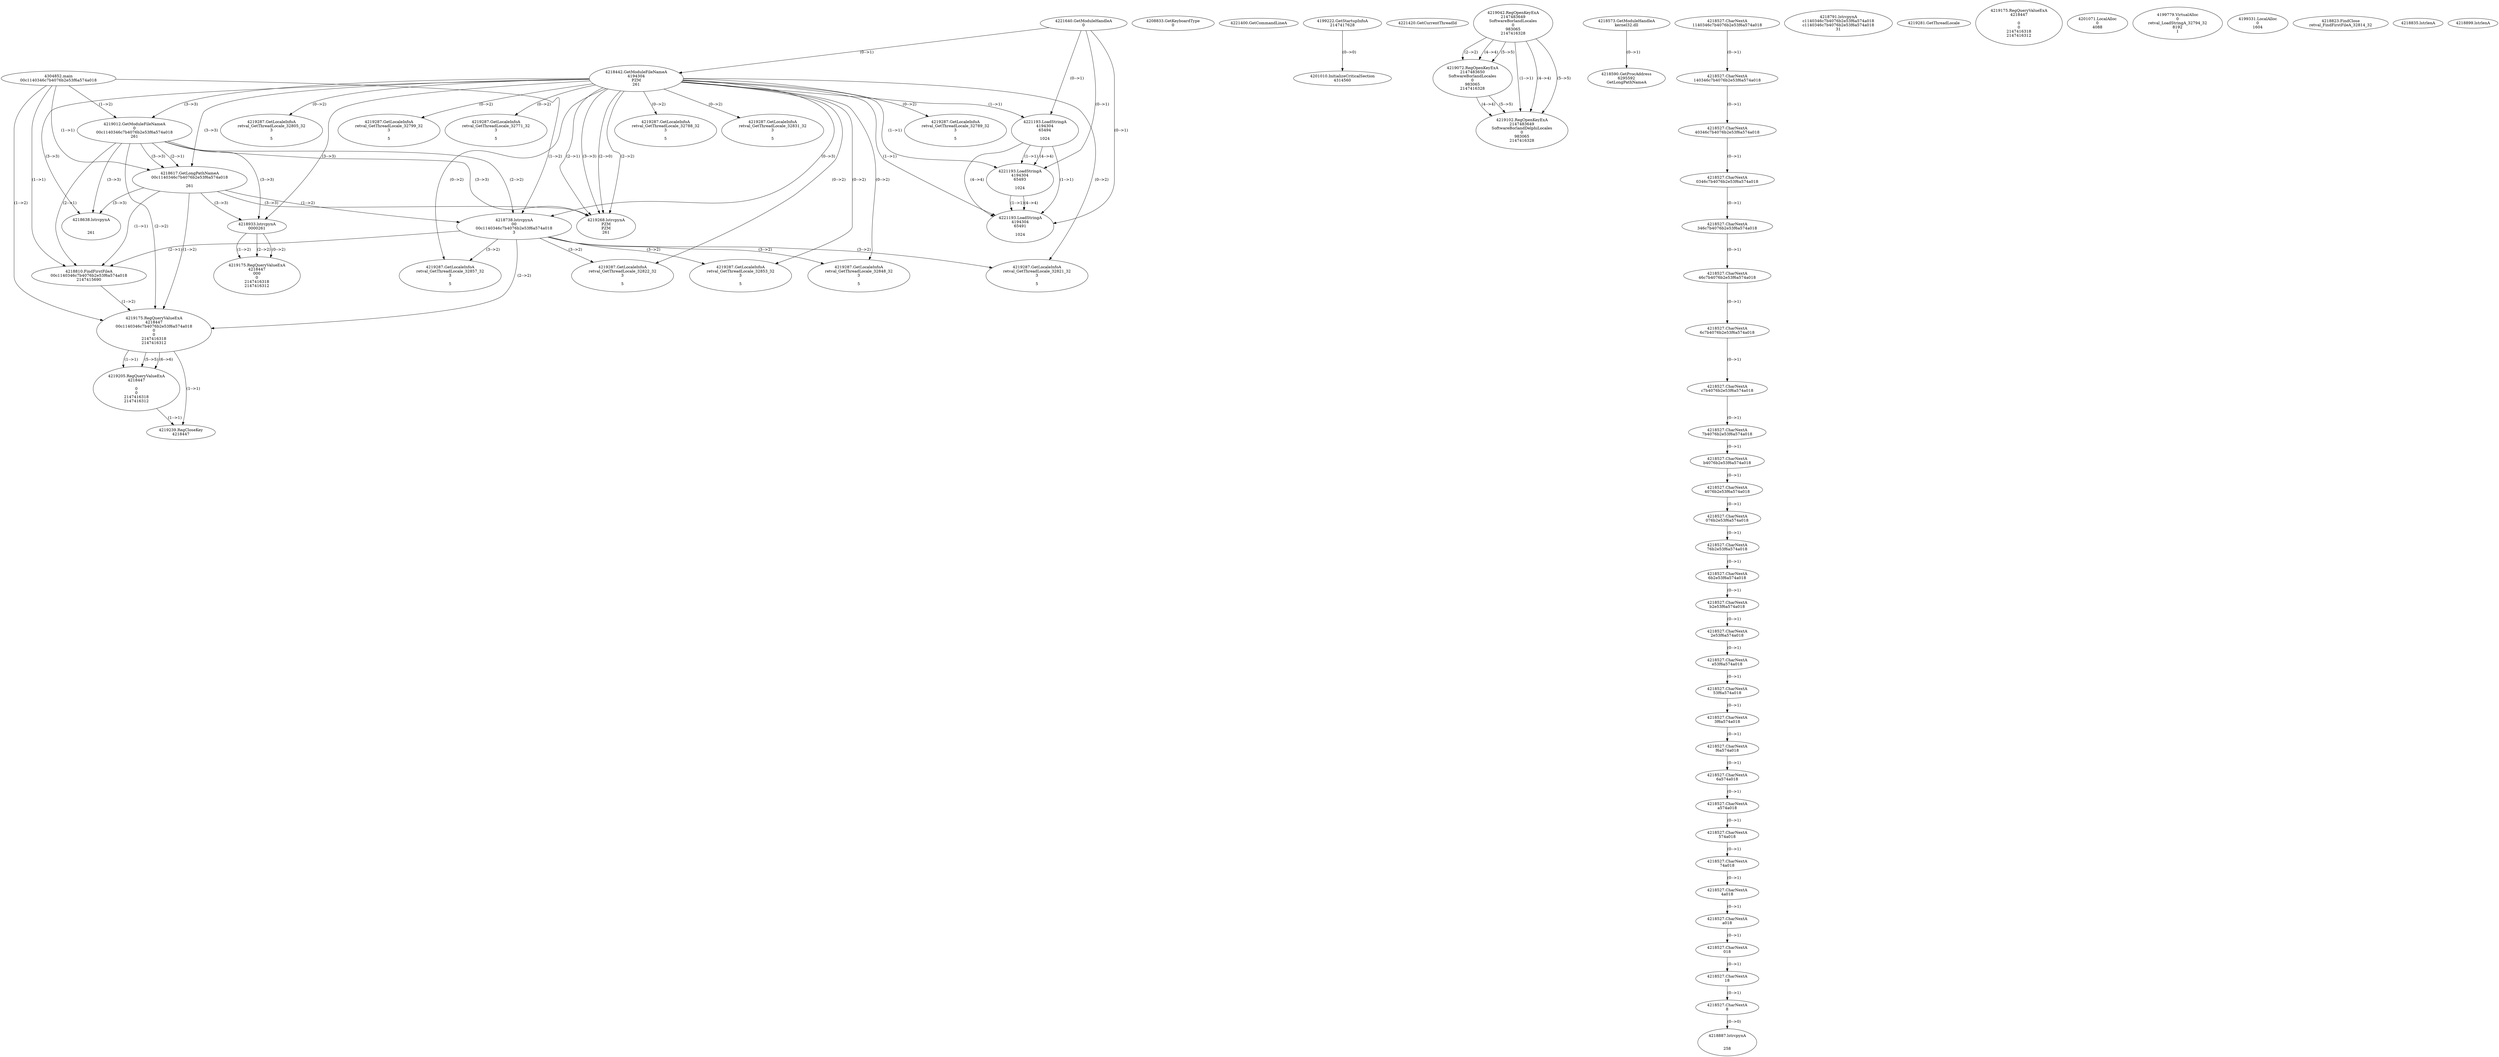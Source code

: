 // Global SCDG with merge call
digraph {
	0 [label="4304852.main
00c1140346c7b4076b2e53f6a574a018"]
	1 [label="4221640.GetModuleHandleA
0"]
	2 [label="4208833.GetKeyboardType
0"]
	3 [label="4221400.GetCommandLineA
"]
	4 [label="4199222.GetStartupInfoA
2147417628"]
	5 [label="4221420.GetCurrentThreadId
"]
	6 [label="4218442.GetModuleFileNameA
4194304
PZM
261"]
	1 -> 6 [label="(0-->1)"]
	7 [label="4219012.GetModuleFileNameA
0
00c1140346c7b4076b2e53f6a574a018
261"]
	0 -> 7 [label="(1-->2)"]
	6 -> 7 [label="(3-->3)"]
	8 [label="4219042.RegOpenKeyExA
2147483649
Software\Borland\Locales
0
983065
2147416328"]
	9 [label="4219072.RegOpenKeyExA
2147483650
Software\Borland\Locales
0
983065
2147416328"]
	8 -> 9 [label="(2-->2)"]
	8 -> 9 [label="(4-->4)"]
	8 -> 9 [label="(5-->5)"]
	10 [label="4218573.GetModuleHandleA
kernel32.dll"]
	11 [label="4218590.GetProcAddress
6295592
GetLongPathNameA"]
	10 -> 11 [label="(0-->1)"]
	12 [label="4218617.GetLongPathNameA
00c1140346c7b4076b2e53f6a574a018

261"]
	0 -> 12 [label="(1-->1)"]
	7 -> 12 [label="(2-->1)"]
	6 -> 12 [label="(3-->3)"]
	7 -> 12 [label="(3-->3)"]
	13 [label="4218738.lstrcpynA
00
00c1140346c7b4076b2e53f6a574a018
3"]
	0 -> 13 [label="(1-->2)"]
	7 -> 13 [label="(2-->2)"]
	12 -> 13 [label="(1-->2)"]
	6 -> 13 [label="(0-->3)"]
	14 [label="4218527.CharNextA
1140346c7b4076b2e53f6a574a018"]
	15 [label="4218527.CharNextA
140346c7b4076b2e53f6a574a018"]
	14 -> 15 [label="(0-->1)"]
	16 [label="4218527.CharNextA
40346c7b4076b2e53f6a574a018"]
	15 -> 16 [label="(0-->1)"]
	17 [label="4218527.CharNextA
0346c7b4076b2e53f6a574a018"]
	16 -> 17 [label="(0-->1)"]
	18 [label="4218527.CharNextA
346c7b4076b2e53f6a574a018"]
	17 -> 18 [label="(0-->1)"]
	19 [label="4218527.CharNextA
46c7b4076b2e53f6a574a018"]
	18 -> 19 [label="(0-->1)"]
	20 [label="4218527.CharNextA
6c7b4076b2e53f6a574a018"]
	19 -> 20 [label="(0-->1)"]
	21 [label="4218527.CharNextA
c7b4076b2e53f6a574a018"]
	20 -> 21 [label="(0-->1)"]
	22 [label="4218527.CharNextA
7b4076b2e53f6a574a018"]
	21 -> 22 [label="(0-->1)"]
	23 [label="4218527.CharNextA
b4076b2e53f6a574a018"]
	22 -> 23 [label="(0-->1)"]
	24 [label="4218527.CharNextA
4076b2e53f6a574a018"]
	23 -> 24 [label="(0-->1)"]
	25 [label="4218527.CharNextA
076b2e53f6a574a018"]
	24 -> 25 [label="(0-->1)"]
	26 [label="4218527.CharNextA
76b2e53f6a574a018"]
	25 -> 26 [label="(0-->1)"]
	27 [label="4218527.CharNextA
6b2e53f6a574a018"]
	26 -> 27 [label="(0-->1)"]
	28 [label="4218527.CharNextA
b2e53f6a574a018"]
	27 -> 28 [label="(0-->1)"]
	29 [label="4218527.CharNextA
2e53f6a574a018"]
	28 -> 29 [label="(0-->1)"]
	30 [label="4218527.CharNextA
e53f6a574a018"]
	29 -> 30 [label="(0-->1)"]
	31 [label="4218527.CharNextA
53f6a574a018"]
	30 -> 31 [label="(0-->1)"]
	32 [label="4218527.CharNextA
3f6a574a018"]
	31 -> 32 [label="(0-->1)"]
	33 [label="4218527.CharNextA
f6a574a018"]
	32 -> 33 [label="(0-->1)"]
	34 [label="4218527.CharNextA
6a574a018"]
	33 -> 34 [label="(0-->1)"]
	35 [label="4218527.CharNextA
a574a018"]
	34 -> 35 [label="(0-->1)"]
	36 [label="4218527.CharNextA
574a018"]
	35 -> 36 [label="(0-->1)"]
	37 [label="4218527.CharNextA
74a018"]
	36 -> 37 [label="(0-->1)"]
	38 [label="4218527.CharNextA
4a018"]
	37 -> 38 [label="(0-->1)"]
	39 [label="4218527.CharNextA
a018"]
	38 -> 39 [label="(0-->1)"]
	40 [label="4218527.CharNextA
018"]
	39 -> 40 [label="(0-->1)"]
	41 [label="4218527.CharNextA
18"]
	40 -> 41 [label="(0-->1)"]
	42 [label="4218527.CharNextA
8"]
	41 -> 42 [label="(0-->1)"]
	43 [label="4218791.lstrcpynA
c1140346c7b4076b2e53f6a574a018
c1140346c7b4076b2e53f6a574a018
31"]
	44 [label="4218810.FindFirstFileA
00c1140346c7b4076b2e53f6a574a018
2147415690"]
	0 -> 44 [label="(1-->1)"]
	7 -> 44 [label="(2-->1)"]
	12 -> 44 [label="(1-->1)"]
	13 -> 44 [label="(2-->1)"]
	45 [label="4219175.RegQueryValueExA
4218447
00c1140346c7b4076b2e53f6a574a018
0
0
2147416318
2147416312"]
	0 -> 45 [label="(1-->2)"]
	7 -> 45 [label="(2-->2)"]
	12 -> 45 [label="(1-->2)"]
	13 -> 45 [label="(2-->2)"]
	44 -> 45 [label="(1-->2)"]
	46 [label="4219205.RegQueryValueExA
4218447

0
0
2147416318
2147416312"]
	45 -> 46 [label="(1-->1)"]
	45 -> 46 [label="(5-->5)"]
	45 -> 46 [label="(6-->6)"]
	47 [label="4219239.RegCloseKey
4218447"]
	45 -> 47 [label="(1-->1)"]
	46 -> 47 [label="(1-->1)"]
	48 [label="4219268.lstrcpynA
PZM
PZM
261"]
	6 -> 48 [label="(2-->1)"]
	6 -> 48 [label="(2-->2)"]
	6 -> 48 [label="(3-->3)"]
	7 -> 48 [label="(3-->3)"]
	12 -> 48 [label="(3-->3)"]
	6 -> 48 [label="(2-->0)"]
	49 [label="4219281.GetThreadLocale
"]
	50 [label="4219287.GetLocaleInfoA
retval_GetThreadLocale_32853_32
3

5"]
	6 -> 50 [label="(0-->2)"]
	13 -> 50 [label="(3-->2)"]
	51 [label="4221193.LoadStringA
4194304
65494

1024"]
	1 -> 51 [label="(0-->1)"]
	6 -> 51 [label="(1-->1)"]
	52 [label="4218638.lstrcpynA


261"]
	6 -> 52 [label="(3-->3)"]
	7 -> 52 [label="(3-->3)"]
	12 -> 52 [label="(3-->3)"]
	53 [label="4219175.RegQueryValueExA
4218447

0
0
2147416318
2147416312"]
	54 [label="4219287.GetLocaleInfoA
retval_GetThreadLocale_32788_32
3

5"]
	6 -> 54 [label="(0-->2)"]
	55 [label="4201010.InitializeCriticalSection
4314560"]
	4 -> 55 [label="(0-->0)"]
	56 [label="4201071.LocalAlloc
0
4088"]
	57 [label="4199779.VirtualAlloc
0
retval_LoadStringA_32794_32
8192
1"]
	58 [label="4199331.LocalAlloc
0
1604"]
	59 [label="4219287.GetLocaleInfoA
retval_GetThreadLocale_32857_32
3

5"]
	6 -> 59 [label="(0-->2)"]
	13 -> 59 [label="(3-->2)"]
	60 [label="4219287.GetLocaleInfoA
retval_GetThreadLocale_32831_32
3

5"]
	6 -> 60 [label="(0-->2)"]
	61 [label="4219287.GetLocaleInfoA
retval_GetThreadLocale_32822_32
3

5"]
	6 -> 61 [label="(0-->2)"]
	13 -> 61 [label="(3-->2)"]
	62 [label="4221193.LoadStringA
4194304
65493

1024"]
	1 -> 62 [label="(0-->1)"]
	6 -> 62 [label="(1-->1)"]
	51 -> 62 [label="(1-->1)"]
	51 -> 62 [label="(4-->4)"]
	63 [label="4221193.LoadStringA
4194304
65491

1024"]
	1 -> 63 [label="(0-->1)"]
	6 -> 63 [label="(1-->1)"]
	51 -> 63 [label="(1-->1)"]
	62 -> 63 [label="(1-->1)"]
	51 -> 63 [label="(4-->4)"]
	62 -> 63 [label="(4-->4)"]
	64 [label="4218823.FindClose
retval_FindFirstFileA_32814_32"]
	65 [label="4218835.lstrlenA
"]
	66 [label="4218887.lstrcpynA


258"]
	42 -> 66 [label="(0-->0)"]
	67 [label="4218899.lstrlenA
"]
	68 [label="4218933.lstrcpynA
00\
00\
261"]
	6 -> 68 [label="(3-->3)"]
	7 -> 68 [label="(3-->3)"]
	12 -> 68 [label="(3-->3)"]
	69 [label="4219175.RegQueryValueExA
4218447
00\
0
0
2147416318
2147416312"]
	68 -> 69 [label="(1-->2)"]
	68 -> 69 [label="(2-->2)"]
	68 -> 69 [label="(0-->2)"]
	70 [label="4219287.GetLocaleInfoA
retval_GetThreadLocale_32848_32
3

5"]
	6 -> 70 [label="(0-->2)"]
	13 -> 70 [label="(3-->2)"]
	71 [label="4219287.GetLocaleInfoA
retval_GetThreadLocale_32821_32
3

5"]
	6 -> 71 [label="(0-->2)"]
	13 -> 71 [label="(3-->2)"]
	72 [label="4219102.RegOpenKeyExA
2147483649
Software\Borland\Delphi\Locales
0
983065
2147416328"]
	8 -> 72 [label="(1-->1)"]
	8 -> 72 [label="(4-->4)"]
	9 -> 72 [label="(4-->4)"]
	8 -> 72 [label="(5-->5)"]
	9 -> 72 [label="(5-->5)"]
	73 [label="4219287.GetLocaleInfoA
retval_GetThreadLocale_32789_32
3

5"]
	6 -> 73 [label="(0-->2)"]
	74 [label="4219287.GetLocaleInfoA
retval_GetThreadLocale_32805_32
3

5"]
	6 -> 74 [label="(0-->2)"]
	75 [label="4219287.GetLocaleInfoA
retval_GetThreadLocale_32799_32
3

5"]
	6 -> 75 [label="(0-->2)"]
	76 [label="4219287.GetLocaleInfoA
retval_GetThreadLocale_32771_32
3

5"]
	6 -> 76 [label="(0-->2)"]
}

